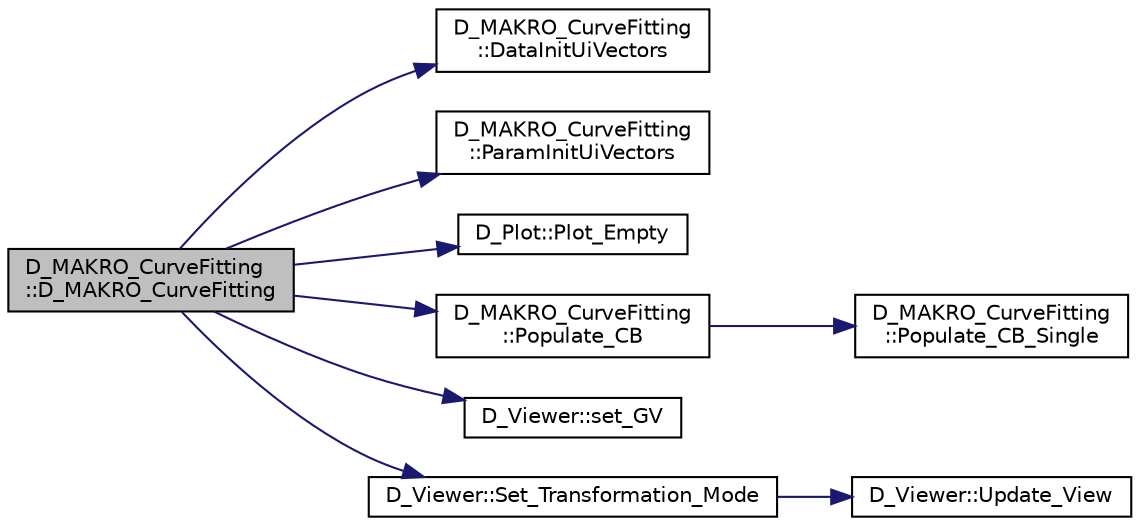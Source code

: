 digraph "D_MAKRO_CurveFitting::D_MAKRO_CurveFitting"
{
 // LATEX_PDF_SIZE
  edge [fontname="Helvetica",fontsize="10",labelfontname="Helvetica",labelfontsize="10"];
  node [fontname="Helvetica",fontsize="10",shape=record];
  rankdir="LR";
  Node1 [label="D_MAKRO_CurveFitting\l::D_MAKRO_CurveFitting",height=0.2,width=0.4,color="black", fillcolor="grey75", style="filled", fontcolor="black",tooltip=" "];
  Node1 -> Node2 [color="midnightblue",fontsize="10",style="solid",fontname="Helvetica"];
  Node2 [label="D_MAKRO_CurveFitting\l::DataInitUiVectors",height=0.2,width=0.4,color="black", fillcolor="white", style="filled",URL="$class_d___m_a_k_r_o___curve_fitting.html#a559890fcecd6766eb7b03a490376fdc0",tooltip=" "];
  Node1 -> Node3 [color="midnightblue",fontsize="10",style="solid",fontname="Helvetica"];
  Node3 [label="D_MAKRO_CurveFitting\l::ParamInitUiVectors",height=0.2,width=0.4,color="black", fillcolor="white", style="filled",URL="$class_d___m_a_k_r_o___curve_fitting.html#ad5a9577339984ca7aeb37a3fdcb15b2f",tooltip=" "];
  Node1 -> Node4 [color="midnightblue",fontsize="10",style="solid",fontname="Helvetica"];
  Node4 [label="D_Plot::Plot_Empty",height=0.2,width=0.4,color="black", fillcolor="white", style="filled",URL="$class_d___plot.html#a682175dfee9f267ed24c754bf8b5d024",tooltip=" "];
  Node1 -> Node5 [color="midnightblue",fontsize="10",style="solid",fontname="Helvetica"];
  Node5 [label="D_MAKRO_CurveFitting\l::Populate_CB",height=0.2,width=0.4,color="black", fillcolor="white", style="filled",URL="$class_d___m_a_k_r_o___curve_fitting.html#a2abc60634b1321ce2cc0a8d583ec3e95",tooltip=" "];
  Node5 -> Node6 [color="midnightblue",fontsize="10",style="solid",fontname="Helvetica"];
  Node6 [label="D_MAKRO_CurveFitting\l::Populate_CB_Single",height=0.2,width=0.4,color="black", fillcolor="white", style="filled",URL="$class_d___m_a_k_r_o___curve_fitting.html#a22ec872b3f9372c52ae272cdd01463ed",tooltip=" "];
  Node1 -> Node7 [color="midnightblue",fontsize="10",style="solid",fontname="Helvetica"];
  Node7 [label="D_Viewer::set_GV",height=0.2,width=0.4,color="black", fillcolor="white", style="filled",URL="$class_d___viewer.html#a0a82b73c52432db9a5bf4242ea5466fe",tooltip=" "];
  Node1 -> Node8 [color="midnightblue",fontsize="10",style="solid",fontname="Helvetica"];
  Node8 [label="D_Viewer::Set_Transformation_Mode",height=0.2,width=0.4,color="black", fillcolor="white", style="filled",URL="$class_d___viewer.html#ad977c49b76111cbdfe1c77e4ebbf2cf0",tooltip=" "];
  Node8 -> Node9 [color="midnightblue",fontsize="10",style="solid",fontname="Helvetica"];
  Node9 [label="D_Viewer::Update_View",height=0.2,width=0.4,color="black", fillcolor="white", style="filled",URL="$class_d___viewer.html#a3faadc8fb614af80ad7b2849348d78a7",tooltip=" "];
}
